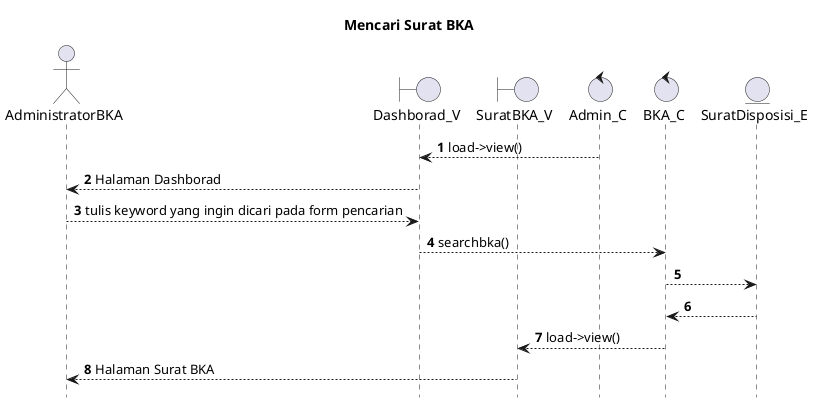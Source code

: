 @startuml

autonumber
hide footbox
title Mencari Surat BKA

Actor AdministratorBKA
boundary Dashborad_V
boundary SuratBKA_V
control Admin_C
control BKA_C
Entity SuratDisposisi_E

Admin_C --> Dashborad_V: load->view()
Dashborad_V --> AdministratorBKA: Halaman Dashborad
AdministratorBKA --> Dashborad_V: tulis keyword yang ingin dicari pada form pencarian
Dashborad_V --> BKA_C: searchbka()
BKA_C --> SuratDisposisi_E:
    
    SuratDisposisi_E --> BKA_C:
    BKA_C --> SuratBKA_V: load->view()
    SuratBKA_V --> AdministratorBKA: Halaman Surat BKA

@enduml